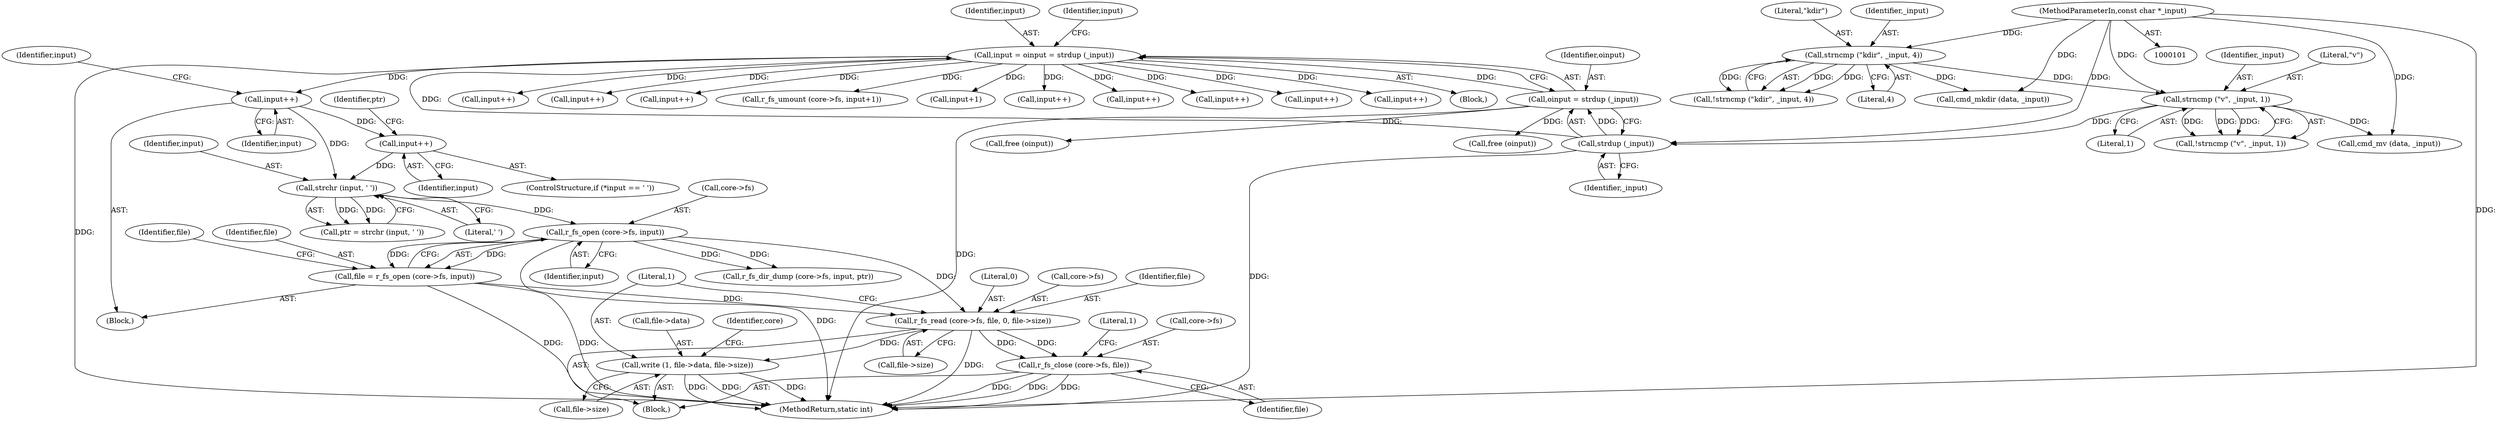 digraph "0_radare2_65000a7fd9eea62359e6d6714f17b94a99a82edd@API" {
"1000493" [label="(Call,r_fs_read (core->fs, file, 0, file->size))"];
"1000485" [label="(Call,r_fs_open (core->fs, input))"];
"1000469" [label="(Call,strchr (input, ' '))"];
"1000458" [label="(Call,input++)"];
"1000147" [label="(Call,input = oinput = strdup (_input))"];
"1000149" [label="(Call,oinput = strdup (_input))"];
"1000151" [label="(Call,strdup (_input))"];
"1000138" [label="(Call,strncmp (\"v\", _input, 1))"];
"1000127" [label="(Call,strncmp (\"kdir\", _input, 4))"];
"1000103" [label="(MethodParameterIn,const char *_input)"];
"1000465" [label="(Call,input++)"];
"1000483" [label="(Call,file = r_fs_open (core->fs, input))"];
"1000502" [label="(Call,write (1, file->data, file->size))"];
"1000510" [label="(Call,r_fs_close (core->fs, file))"];
"1000493" [label="(Call,r_fs_read (core->fs, file, 0, file->size))"];
"1000133" [label="(Call,cmd_mkdir (data, _input))"];
"1000465" [label="(Call,input++)"];
"1000532" [label="(Call,input++)"];
"1000156" [label="(Block,)"];
"1000137" [label="(Call,!strncmp (\"v\", _input, 1))"];
"1000128" [label="(Literal,\"kdir\")"];
"1000491" [label="(Identifier,file)"];
"1000499" [label="(Call,file->size)"];
"1000584" [label="(Call,input++)"];
"1000150" [label="(Identifier,oinput)"];
"1000469" [label="(Call,strchr (input, ' '))"];
"1000141" [label="(Literal,1)"];
"1000507" [label="(Call,file->size)"];
"1000463" [label="(Identifier,input)"];
"1000411" [label="(Call,input++)"];
"1000492" [label="(Block,)"];
"1000458" [label="(Call,input++)"];
"1000155" [label="(Identifier,input)"];
"1000253" [label="(Call,r_fs_umount (core->fs, input+1))"];
"1000152" [label="(Identifier,_input)"];
"1000484" [label="(Identifier,file)"];
"1000257" [label="(Call,input+1)"];
"1000514" [label="(Identifier,file)"];
"1000503" [label="(Literal,1)"];
"1000140" [label="(Identifier,_input)"];
"1000489" [label="(Identifier,input)"];
"1000344" [label="(Call,input++)"];
"1000129" [label="(Identifier,_input)"];
"1000485" [label="(Call,r_fs_open (core->fs, input))"];
"1000138" [label="(Call,strncmp (\"v\", _input, 1))"];
"1000127" [label="(Call,strncmp (\"kdir\", _input, 4))"];
"1000510" [label="(Call,r_fs_close (core->fs, file))"];
"1000144" [label="(Call,cmd_mv (data, _input))"];
"1000126" [label="(Call,!strncmp (\"kdir\", _input, 4))"];
"1000130" [label="(Literal,4)"];
"1000468" [label="(Identifier,ptr)"];
"1000498" [label="(Literal,0)"];
"1000672" [label="(Call,free (oinput))"];
"1000466" [label="(Identifier,input)"];
"1000103" [label="(MethodParameterIn,const char *_input)"];
"1000639" [label="(Call,free (oinput))"];
"1000676" [label="(MethodReturn,static int)"];
"1000494" [label="(Call,core->fs)"];
"1000522" [label="(Call,r_fs_dir_dump (core->fs, input, ptr))"];
"1000139" [label="(Literal,\"v\")"];
"1000483" [label="(Call,file = r_fs_open (core->fs, input))"];
"1000158" [label="(Call,input++)"];
"1000516" [label="(Literal,1)"];
"1000502" [label="(Call,write (1, file->data, file->size))"];
"1000497" [label="(Identifier,file)"];
"1000148" [label="(Identifier,input)"];
"1000149" [label="(Call,oinput = strdup (_input))"];
"1000504" [label="(Call,file->data)"];
"1000543" [label="(Call,input++)"];
"1000511" [label="(Call,core->fs)"];
"1000467" [label="(Call,ptr = strchr (input, ' '))"];
"1000470" [label="(Identifier,input)"];
"1000147" [label="(Call,input = oinput = strdup (_input))"];
"1000307" [label="(Call,input++)"];
"1000486" [label="(Call,core->fs)"];
"1000471" [label="(Literal,' ')"];
"1000643" [label="(Call,input++)"];
"1000104" [label="(Block,)"];
"1000512" [label="(Identifier,core)"];
"1000151" [label="(Call,strdup (_input))"];
"1000459" [label="(Identifier,input)"];
"1000460" [label="(ControlStructure,if (*input == ' '))"];
"1000493" -> "1000492"  [label="AST: "];
"1000493" -> "1000499"  [label="CFG: "];
"1000494" -> "1000493"  [label="AST: "];
"1000497" -> "1000493"  [label="AST: "];
"1000498" -> "1000493"  [label="AST: "];
"1000499" -> "1000493"  [label="AST: "];
"1000503" -> "1000493"  [label="CFG: "];
"1000493" -> "1000676"  [label="DDG: "];
"1000485" -> "1000493"  [label="DDG: "];
"1000483" -> "1000493"  [label="DDG: "];
"1000493" -> "1000502"  [label="DDG: "];
"1000493" -> "1000510"  [label="DDG: "];
"1000493" -> "1000510"  [label="DDG: "];
"1000485" -> "1000483"  [label="AST: "];
"1000485" -> "1000489"  [label="CFG: "];
"1000486" -> "1000485"  [label="AST: "];
"1000489" -> "1000485"  [label="AST: "];
"1000483" -> "1000485"  [label="CFG: "];
"1000485" -> "1000676"  [label="DDG: "];
"1000485" -> "1000483"  [label="DDG: "];
"1000485" -> "1000483"  [label="DDG: "];
"1000469" -> "1000485"  [label="DDG: "];
"1000485" -> "1000522"  [label="DDG: "];
"1000485" -> "1000522"  [label="DDG: "];
"1000469" -> "1000467"  [label="AST: "];
"1000469" -> "1000471"  [label="CFG: "];
"1000470" -> "1000469"  [label="AST: "];
"1000471" -> "1000469"  [label="AST: "];
"1000467" -> "1000469"  [label="CFG: "];
"1000469" -> "1000467"  [label="DDG: "];
"1000469" -> "1000467"  [label="DDG: "];
"1000458" -> "1000469"  [label="DDG: "];
"1000465" -> "1000469"  [label="DDG: "];
"1000458" -> "1000156"  [label="AST: "];
"1000458" -> "1000459"  [label="CFG: "];
"1000459" -> "1000458"  [label="AST: "];
"1000463" -> "1000458"  [label="CFG: "];
"1000147" -> "1000458"  [label="DDG: "];
"1000458" -> "1000465"  [label="DDG: "];
"1000147" -> "1000104"  [label="AST: "];
"1000147" -> "1000149"  [label="CFG: "];
"1000148" -> "1000147"  [label="AST: "];
"1000149" -> "1000147"  [label="AST: "];
"1000155" -> "1000147"  [label="CFG: "];
"1000147" -> "1000676"  [label="DDG: "];
"1000149" -> "1000147"  [label="DDG: "];
"1000151" -> "1000147"  [label="DDG: "];
"1000147" -> "1000158"  [label="DDG: "];
"1000147" -> "1000253"  [label="DDG: "];
"1000147" -> "1000257"  [label="DDG: "];
"1000147" -> "1000307"  [label="DDG: "];
"1000147" -> "1000344"  [label="DDG: "];
"1000147" -> "1000411"  [label="DDG: "];
"1000147" -> "1000532"  [label="DDG: "];
"1000147" -> "1000543"  [label="DDG: "];
"1000147" -> "1000584"  [label="DDG: "];
"1000147" -> "1000643"  [label="DDG: "];
"1000149" -> "1000151"  [label="CFG: "];
"1000150" -> "1000149"  [label="AST: "];
"1000151" -> "1000149"  [label="AST: "];
"1000149" -> "1000676"  [label="DDG: "];
"1000151" -> "1000149"  [label="DDG: "];
"1000149" -> "1000639"  [label="DDG: "];
"1000149" -> "1000672"  [label="DDG: "];
"1000151" -> "1000152"  [label="CFG: "];
"1000152" -> "1000151"  [label="AST: "];
"1000151" -> "1000676"  [label="DDG: "];
"1000138" -> "1000151"  [label="DDG: "];
"1000103" -> "1000151"  [label="DDG: "];
"1000138" -> "1000137"  [label="AST: "];
"1000138" -> "1000141"  [label="CFG: "];
"1000139" -> "1000138"  [label="AST: "];
"1000140" -> "1000138"  [label="AST: "];
"1000141" -> "1000138"  [label="AST: "];
"1000137" -> "1000138"  [label="CFG: "];
"1000138" -> "1000137"  [label="DDG: "];
"1000138" -> "1000137"  [label="DDG: "];
"1000138" -> "1000137"  [label="DDG: "];
"1000127" -> "1000138"  [label="DDG: "];
"1000103" -> "1000138"  [label="DDG: "];
"1000138" -> "1000144"  [label="DDG: "];
"1000127" -> "1000126"  [label="AST: "];
"1000127" -> "1000130"  [label="CFG: "];
"1000128" -> "1000127"  [label="AST: "];
"1000129" -> "1000127"  [label="AST: "];
"1000130" -> "1000127"  [label="AST: "];
"1000126" -> "1000127"  [label="CFG: "];
"1000127" -> "1000126"  [label="DDG: "];
"1000127" -> "1000126"  [label="DDG: "];
"1000127" -> "1000126"  [label="DDG: "];
"1000103" -> "1000127"  [label="DDG: "];
"1000127" -> "1000133"  [label="DDG: "];
"1000103" -> "1000101"  [label="AST: "];
"1000103" -> "1000676"  [label="DDG: "];
"1000103" -> "1000133"  [label="DDG: "];
"1000103" -> "1000144"  [label="DDG: "];
"1000465" -> "1000460"  [label="AST: "];
"1000465" -> "1000466"  [label="CFG: "];
"1000466" -> "1000465"  [label="AST: "];
"1000468" -> "1000465"  [label="CFG: "];
"1000483" -> "1000156"  [label="AST: "];
"1000484" -> "1000483"  [label="AST: "];
"1000491" -> "1000483"  [label="CFG: "];
"1000483" -> "1000676"  [label="DDG: "];
"1000483" -> "1000676"  [label="DDG: "];
"1000502" -> "1000492"  [label="AST: "];
"1000502" -> "1000507"  [label="CFG: "];
"1000503" -> "1000502"  [label="AST: "];
"1000504" -> "1000502"  [label="AST: "];
"1000507" -> "1000502"  [label="AST: "];
"1000512" -> "1000502"  [label="CFG: "];
"1000502" -> "1000676"  [label="DDG: "];
"1000502" -> "1000676"  [label="DDG: "];
"1000502" -> "1000676"  [label="DDG: "];
"1000510" -> "1000492"  [label="AST: "];
"1000510" -> "1000514"  [label="CFG: "];
"1000511" -> "1000510"  [label="AST: "];
"1000514" -> "1000510"  [label="AST: "];
"1000516" -> "1000510"  [label="CFG: "];
"1000510" -> "1000676"  [label="DDG: "];
"1000510" -> "1000676"  [label="DDG: "];
"1000510" -> "1000676"  [label="DDG: "];
}
